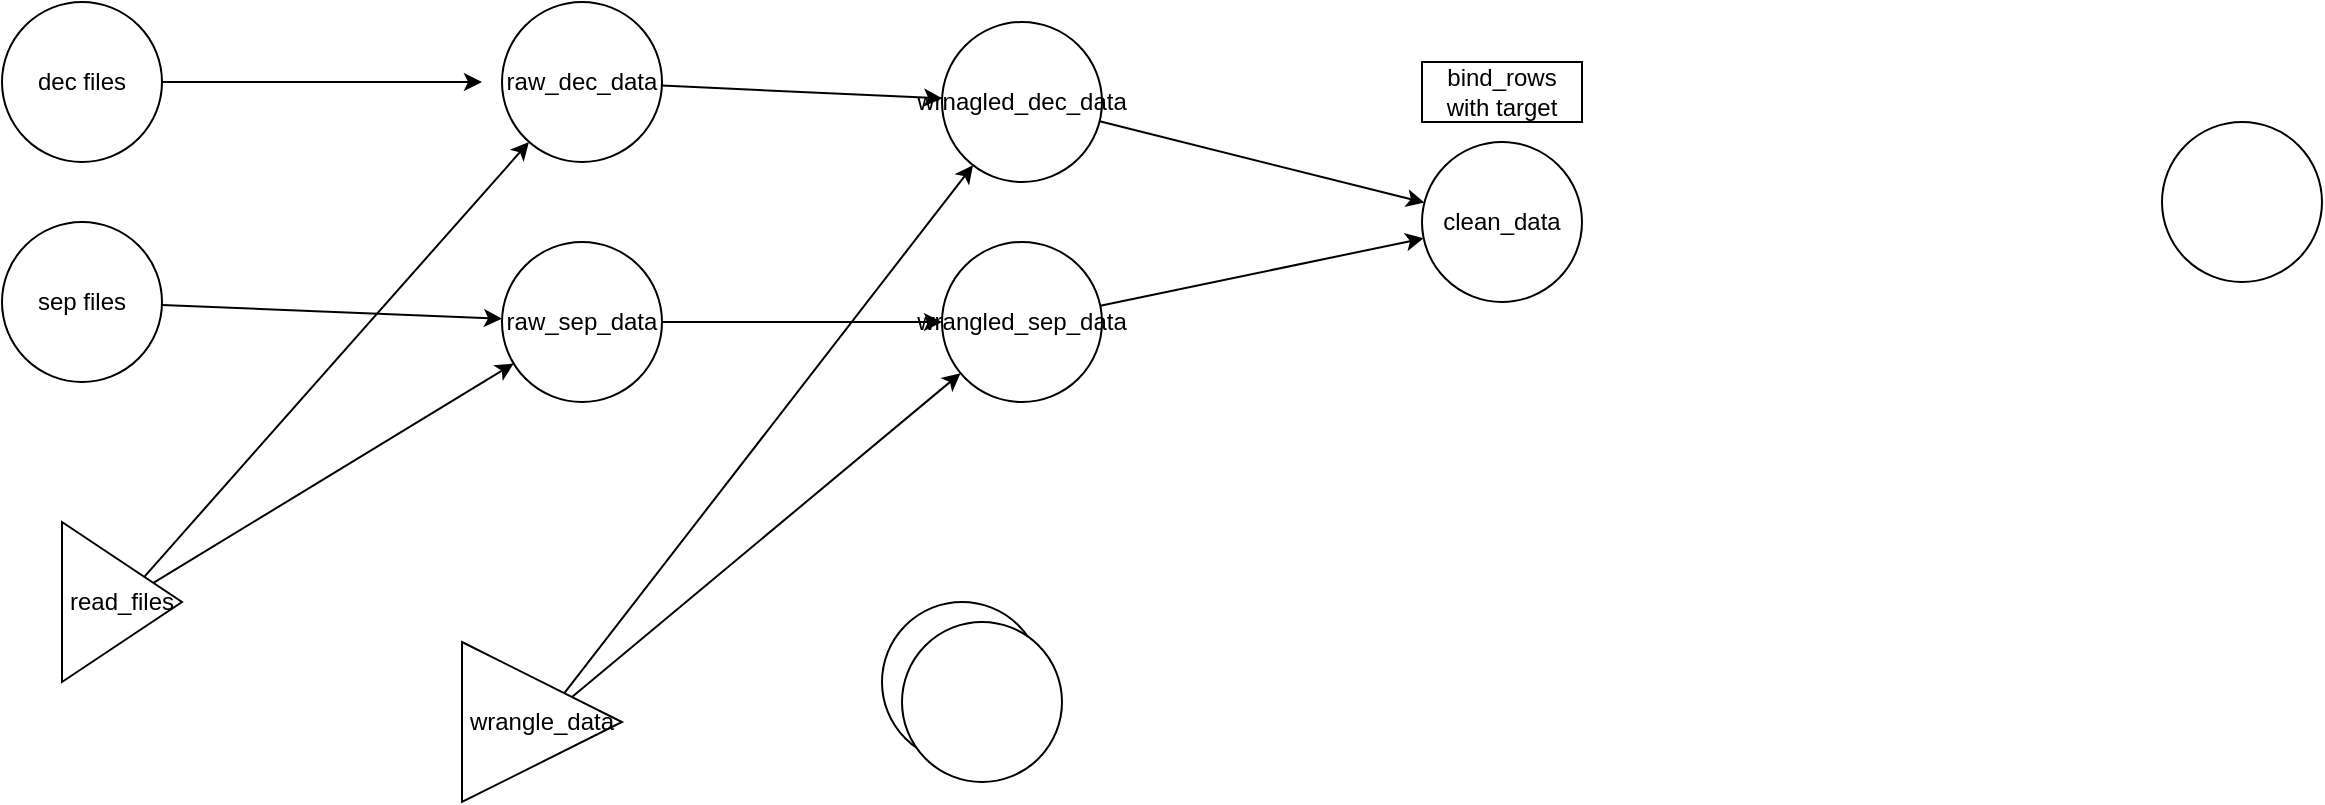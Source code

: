 <mxfile>
    <diagram id="50LMQfHJSXioT77PurTe" name="Page-1">
        <mxGraphModel dx="159" dy="402" grid="1" gridSize="10" guides="1" tooltips="1" connect="1" arrows="1" fold="1" page="1" pageScale="1" pageWidth="850" pageHeight="1100" math="0" shadow="0">
            <root>
                <mxCell id="0"/>
                <mxCell id="1" parent="0"/>
                <mxCell id="9" style="edgeStyle=none;html=1;" edge="1" parent="1" source="4">
                    <mxGeometry relative="1" as="geometry">
                        <mxPoint x="270" y="300" as="targetPoint"/>
                    </mxGeometry>
                </mxCell>
                <mxCell id="4" value="dec files" style="ellipse;whiteSpace=wrap;html=1;aspect=fixed;" vertex="1" parent="1">
                    <mxGeometry x="30" y="260" width="80" height="80" as="geometry"/>
                </mxCell>
                <mxCell id="8" style="edgeStyle=none;html=1;" edge="1" parent="1" source="5" target="6">
                    <mxGeometry relative="1" as="geometry"/>
                </mxCell>
                <mxCell id="5" value="sep files" style="ellipse;whiteSpace=wrap;html=1;aspect=fixed;" vertex="1" parent="1">
                    <mxGeometry x="30" y="370" width="80" height="80" as="geometry"/>
                </mxCell>
                <mxCell id="29" style="edgeStyle=none;html=1;" edge="1" parent="1" source="6" target="23">
                    <mxGeometry relative="1" as="geometry"/>
                </mxCell>
                <mxCell id="6" value="raw_sep_data" style="ellipse;whiteSpace=wrap;html=1;aspect=fixed;" vertex="1" parent="1">
                    <mxGeometry x="280" y="380" width="80" height="80" as="geometry"/>
                </mxCell>
                <mxCell id="28" style="edgeStyle=none;html=1;" edge="1" parent="1" source="7" target="24">
                    <mxGeometry relative="1" as="geometry"/>
                </mxCell>
                <mxCell id="7" value="raw_dec_data" style="ellipse;whiteSpace=wrap;html=1;aspect=fixed;" vertex="1" parent="1">
                    <mxGeometry x="280" y="260" width="80" height="80" as="geometry"/>
                </mxCell>
                <mxCell id="11" style="edgeStyle=none;html=1;" edge="1" parent="1" source="10" target="6">
                    <mxGeometry relative="1" as="geometry"/>
                </mxCell>
                <mxCell id="12" style="edgeStyle=none;html=1;" edge="1" parent="1" source="10" target="7">
                    <mxGeometry relative="1" as="geometry"/>
                </mxCell>
                <mxCell id="10" value="read_files" style="triangle;whiteSpace=wrap;html=1;" vertex="1" parent="1">
                    <mxGeometry x="60" y="520" width="60" height="80" as="geometry"/>
                </mxCell>
                <mxCell id="15" value="" style="ellipse;whiteSpace=wrap;html=1;aspect=fixed;" vertex="1" parent="1">
                    <mxGeometry x="470" y="560" width="80" height="80" as="geometry"/>
                </mxCell>
                <mxCell id="20" value="" style="ellipse;whiteSpace=wrap;html=1;aspect=fixed;" vertex="1" parent="1">
                    <mxGeometry x="480" y="570" width="80" height="80" as="geometry"/>
                </mxCell>
                <mxCell id="21" value="" style="ellipse;whiteSpace=wrap;html=1;aspect=fixed;" vertex="1" parent="1">
                    <mxGeometry x="1110" y="320" width="80" height="80" as="geometry"/>
                </mxCell>
                <mxCell id="22" value="clean_data" style="ellipse;whiteSpace=wrap;html=1;aspect=fixed;" vertex="1" parent="1">
                    <mxGeometry x="740" y="330" width="80" height="80" as="geometry"/>
                </mxCell>
                <mxCell id="31" style="edgeStyle=none;html=1;" edge="1" parent="1" source="23" target="22">
                    <mxGeometry relative="1" as="geometry"/>
                </mxCell>
                <mxCell id="23" value="wrangled_sep_data" style="ellipse;whiteSpace=wrap;html=1;aspect=fixed;" vertex="1" parent="1">
                    <mxGeometry x="500" y="380" width="80" height="80" as="geometry"/>
                </mxCell>
                <mxCell id="30" style="edgeStyle=none;html=1;" edge="1" parent="1" source="24" target="22">
                    <mxGeometry relative="1" as="geometry"/>
                </mxCell>
                <mxCell id="24" value="wrnagled_dec_data" style="ellipse;whiteSpace=wrap;html=1;aspect=fixed;" vertex="1" parent="1">
                    <mxGeometry x="500" y="270" width="80" height="80" as="geometry"/>
                </mxCell>
                <mxCell id="26" style="edgeStyle=none;html=1;" edge="1" parent="1" source="25" target="23">
                    <mxGeometry relative="1" as="geometry"/>
                </mxCell>
                <mxCell id="27" style="edgeStyle=none;html=1;" edge="1" parent="1" source="25" target="24">
                    <mxGeometry relative="1" as="geometry"/>
                </mxCell>
                <mxCell id="25" value="wrangle_data" style="triangle;whiteSpace=wrap;html=1;" vertex="1" parent="1">
                    <mxGeometry x="260" y="580" width="80" height="80" as="geometry"/>
                </mxCell>
                <mxCell id="32" value="bind_rows with target" style="rounded=0;whiteSpace=wrap;html=1;" vertex="1" parent="1">
                    <mxGeometry x="740" y="290" width="80" height="30" as="geometry"/>
                </mxCell>
            </root>
        </mxGraphModel>
    </diagram>
</mxfile>